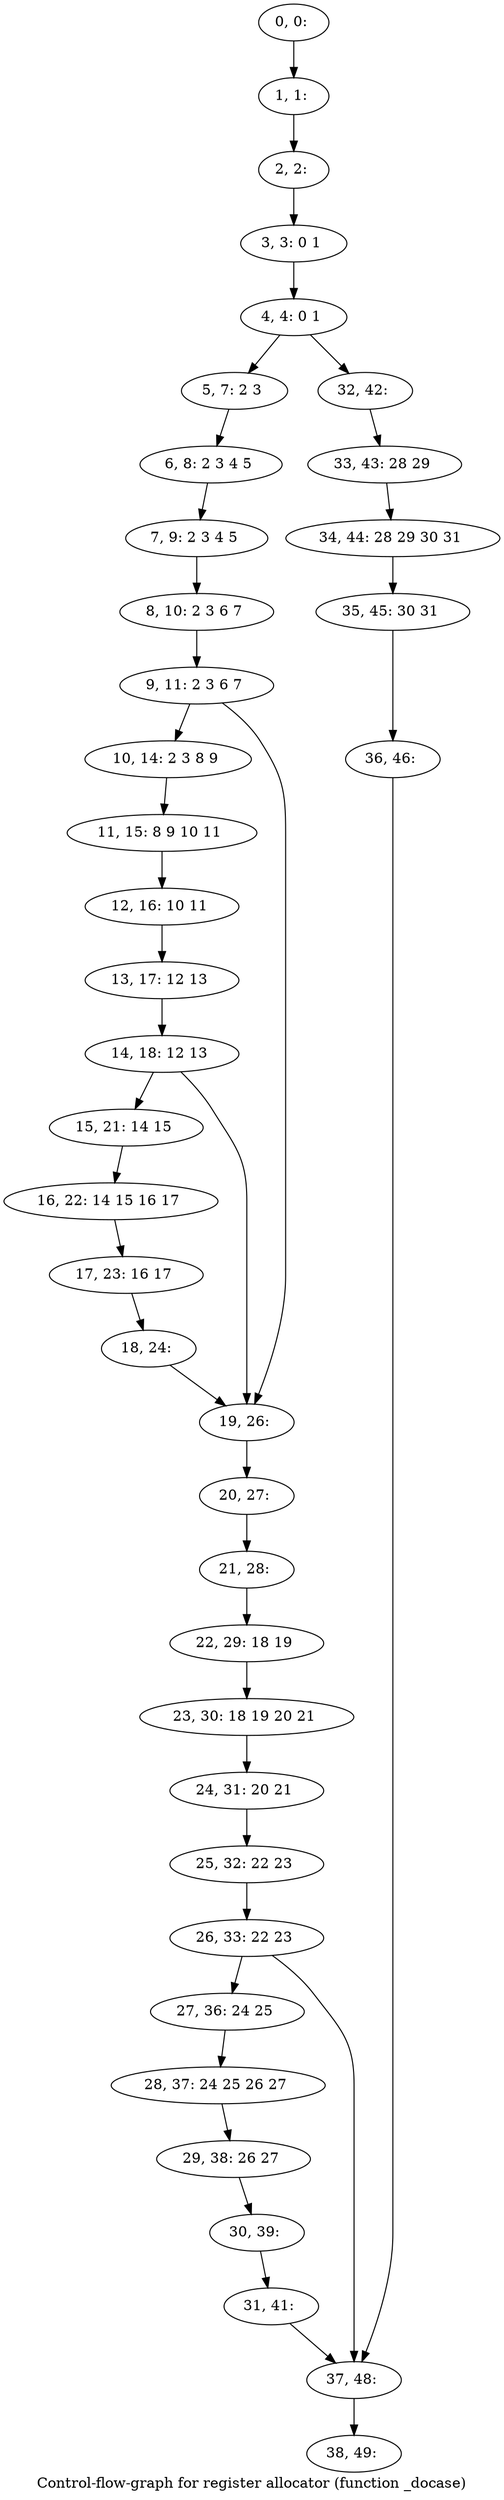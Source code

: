 digraph G {
graph [label="Control-flow-graph for register allocator (function _docase)"]
0[label="0, 0: "];
1[label="1, 1: "];
2[label="2, 2: "];
3[label="3, 3: 0 1 "];
4[label="4, 4: 0 1 "];
5[label="5, 7: 2 3 "];
6[label="6, 8: 2 3 4 5 "];
7[label="7, 9: 2 3 4 5 "];
8[label="8, 10: 2 3 6 7 "];
9[label="9, 11: 2 3 6 7 "];
10[label="10, 14: 2 3 8 9 "];
11[label="11, 15: 8 9 10 11 "];
12[label="12, 16: 10 11 "];
13[label="13, 17: 12 13 "];
14[label="14, 18: 12 13 "];
15[label="15, 21: 14 15 "];
16[label="16, 22: 14 15 16 17 "];
17[label="17, 23: 16 17 "];
18[label="18, 24: "];
19[label="19, 26: "];
20[label="20, 27: "];
21[label="21, 28: "];
22[label="22, 29: 18 19 "];
23[label="23, 30: 18 19 20 21 "];
24[label="24, 31: 20 21 "];
25[label="25, 32: 22 23 "];
26[label="26, 33: 22 23 "];
27[label="27, 36: 24 25 "];
28[label="28, 37: 24 25 26 27 "];
29[label="29, 38: 26 27 "];
30[label="30, 39: "];
31[label="31, 41: "];
32[label="32, 42: "];
33[label="33, 43: 28 29 "];
34[label="34, 44: 28 29 30 31 "];
35[label="35, 45: 30 31 "];
36[label="36, 46: "];
37[label="37, 48: "];
38[label="38, 49: "];
0->1 ;
1->2 ;
2->3 ;
3->4 ;
4->5 ;
4->32 ;
5->6 ;
6->7 ;
7->8 ;
8->9 ;
9->10 ;
9->19 ;
10->11 ;
11->12 ;
12->13 ;
13->14 ;
14->15 ;
14->19 ;
15->16 ;
16->17 ;
17->18 ;
18->19 ;
19->20 ;
20->21 ;
21->22 ;
22->23 ;
23->24 ;
24->25 ;
25->26 ;
26->27 ;
26->37 ;
27->28 ;
28->29 ;
29->30 ;
30->31 ;
31->37 ;
32->33 ;
33->34 ;
34->35 ;
35->36 ;
36->37 ;
37->38 ;
}
